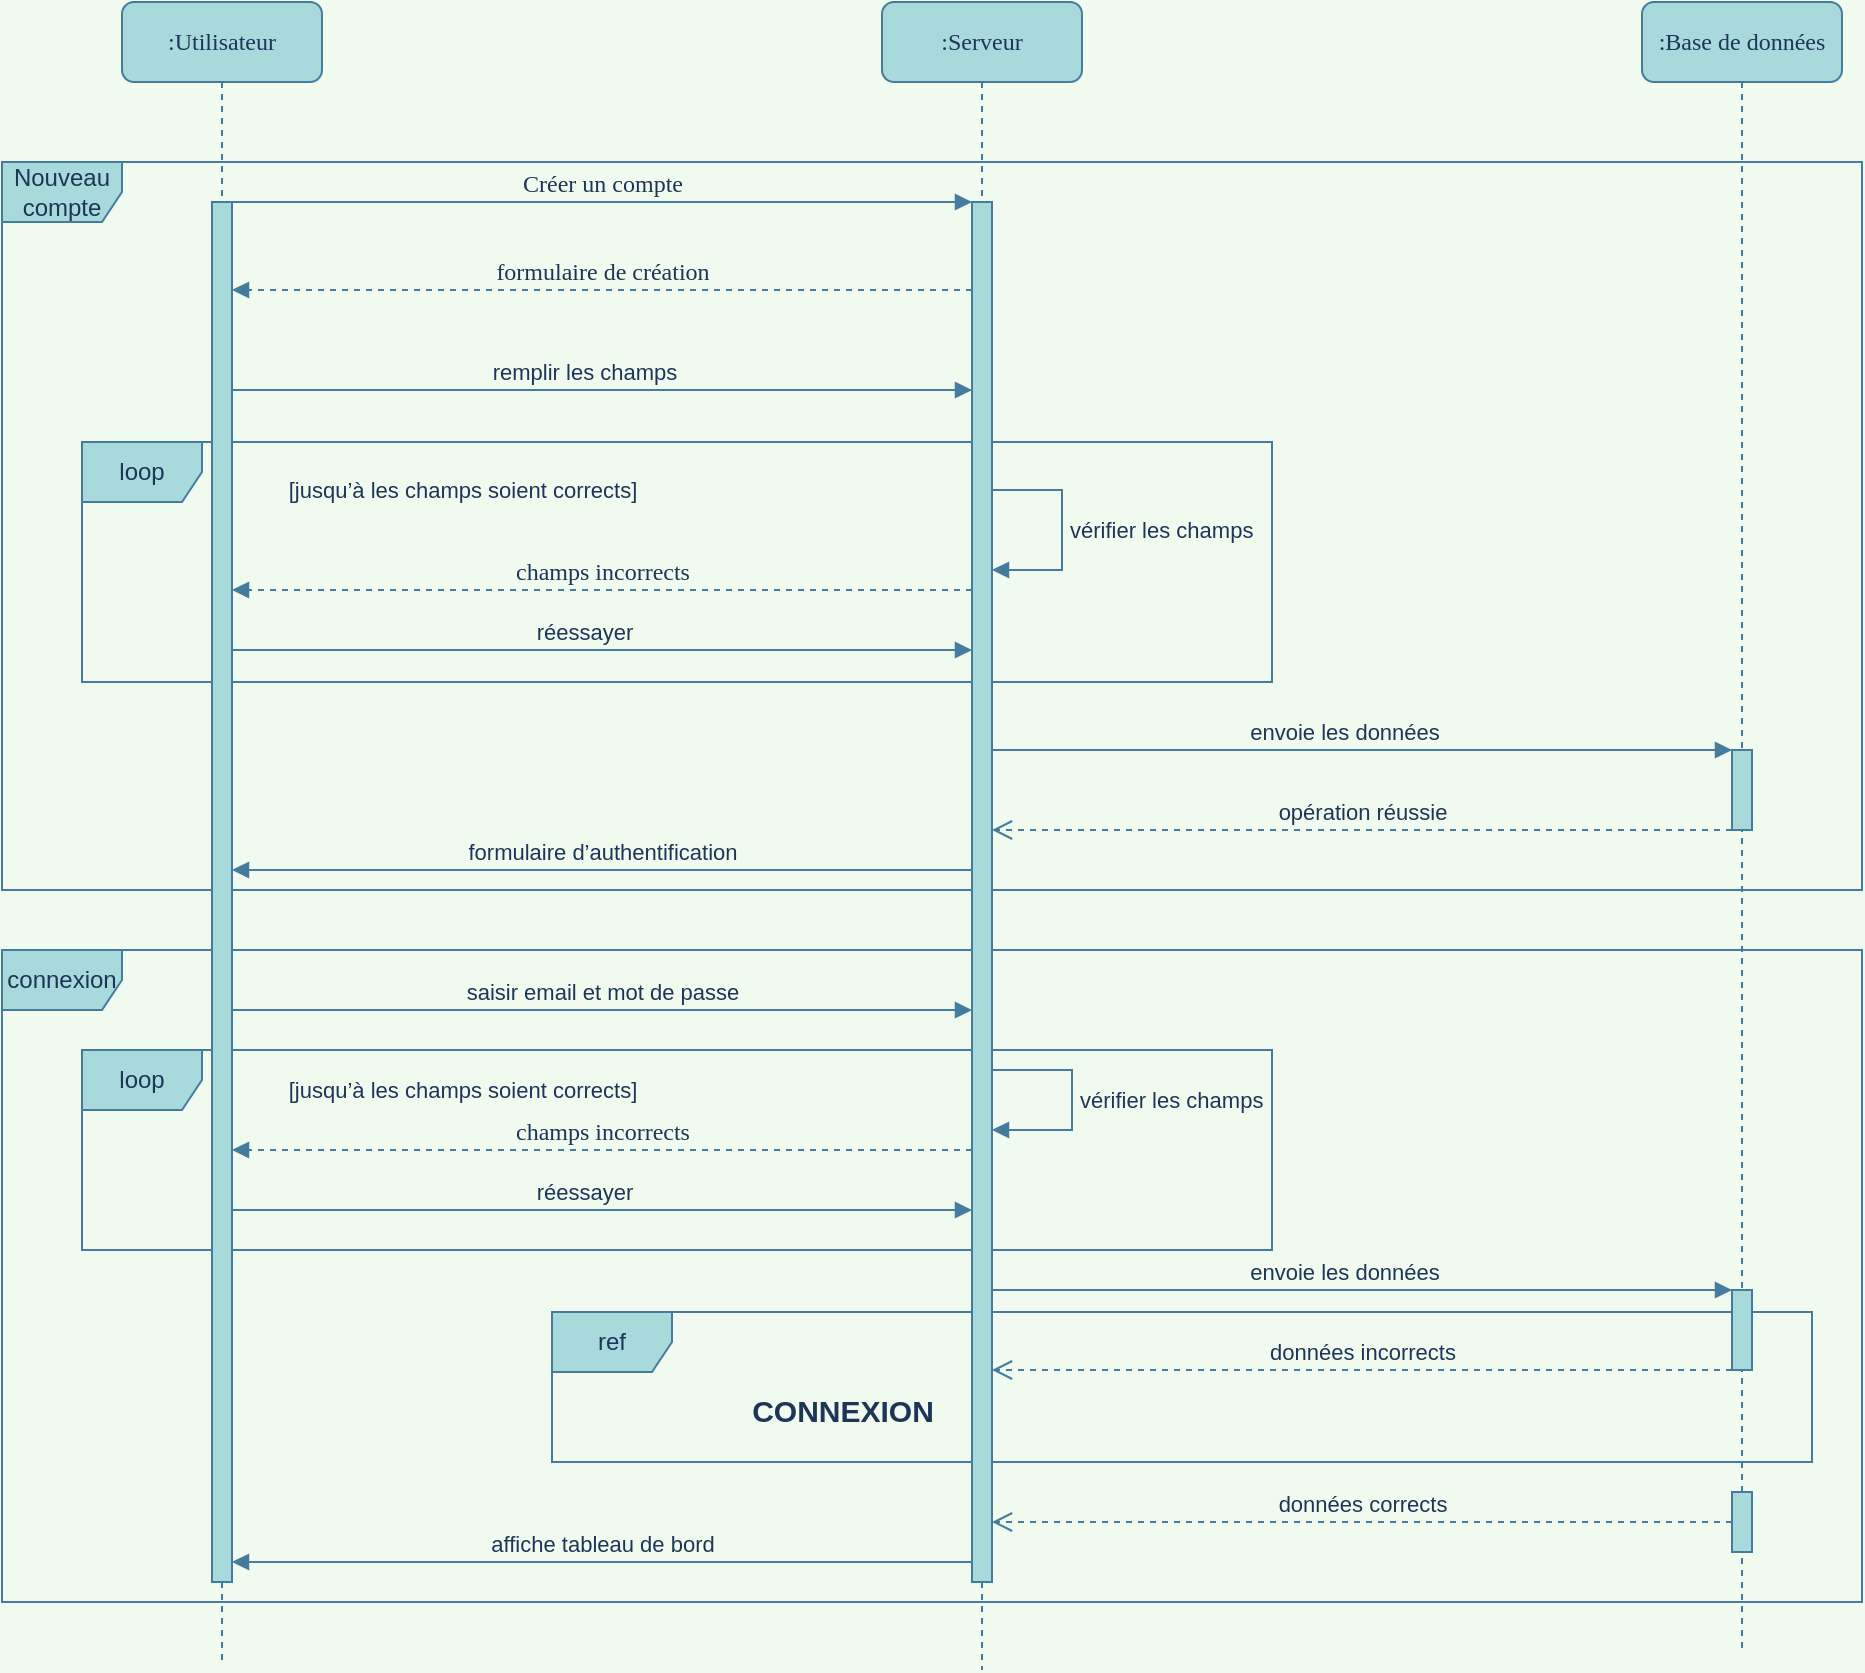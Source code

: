 <mxfile version="14.8.0" type="github">
  <diagram name="Page-1" id="13e1069c-82ec-6db2-03f1-153e76fe0fe0">
    <mxGraphModel dx="1980" dy="1236" grid="1" gridSize="10" guides="1" tooltips="1" connect="1" arrows="1" fold="1" page="1" pageScale="1" pageWidth="1100" pageHeight="850" background="#F1FAEE" math="0" shadow="0">
      <root>
        <mxCell id="0" />
        <mxCell id="1" parent="0" />
        <mxCell id="Df5MuFSW6xKNOPwKfqHy-41" value="connexion" style="shape=umlFrame;whiteSpace=wrap;html=1;fillColor=#A8DADC;strokeColor=#457B9D;fontColor=#1D3557;" vertex="1" parent="1">
          <mxGeometry x="65" y="480" width="930" height="326" as="geometry" />
        </mxCell>
        <mxCell id="Df5MuFSW6xKNOPwKfqHy-56" value="ref" style="shape=umlFrame;whiteSpace=wrap;html=1;fillColor=#A8DADC;strokeColor=#457B9D;fontColor=#1D3557;" vertex="1" parent="1">
          <mxGeometry x="340" y="661" width="630" height="75" as="geometry" />
        </mxCell>
        <mxCell id="Df5MuFSW6xKNOPwKfqHy-46" value="loop" style="shape=umlFrame;whiteSpace=wrap;html=1;fillColor=#A8DADC;strokeColor=#457B9D;fontColor=#1D3557;" vertex="1" parent="1">
          <mxGeometry x="105" y="530" width="595" height="100" as="geometry" />
        </mxCell>
        <mxCell id="Df5MuFSW6xKNOPwKfqHy-47" value="Nouveau compte" style="shape=umlFrame;whiteSpace=wrap;html=1;fillColor=#A8DADC;strokeColor=#457B9D;fontColor=#1D3557;" vertex="1" parent="1">
          <mxGeometry x="65" y="86" width="930" height="364" as="geometry" />
        </mxCell>
        <mxCell id="Df5MuFSW6xKNOPwKfqHy-3" value="loop" style="shape=umlFrame;whiteSpace=wrap;html=1;fillColor=#A8DADC;strokeColor=#457B9D;fontColor=#1D3557;" vertex="1" parent="1">
          <mxGeometry x="105" y="226" width="595" height="120" as="geometry" />
        </mxCell>
        <mxCell id="7baba1c4bc27f4b0-2" value=":Serveur" style="shape=umlLifeline;perimeter=lifelinePerimeter;whiteSpace=wrap;html=1;container=1;collapsible=0;recursiveResize=0;outlineConnect=0;rounded=1;shadow=0;comic=0;labelBackgroundColor=none;strokeWidth=1;fontFamily=Verdana;fontSize=12;align=center;fillColor=#A8DADC;strokeColor=#457B9D;fontColor=#1D3557;" parent="1" vertex="1">
          <mxGeometry x="505" y="6" width="100" height="834" as="geometry" />
        </mxCell>
        <mxCell id="7baba1c4bc27f4b0-10" value="" style="html=1;points=[];perimeter=orthogonalPerimeter;rounded=0;shadow=0;comic=0;labelBackgroundColor=none;strokeWidth=1;fontFamily=Verdana;fontSize=12;align=center;fillColor=#A8DADC;strokeColor=#457B9D;fontColor=#1D3557;" parent="7baba1c4bc27f4b0-2" vertex="1">
          <mxGeometry x="45" y="100" width="10" height="690" as="geometry" />
        </mxCell>
        <mxCell id="Df5MuFSW6xKNOPwKfqHy-11" value="vérifier les champs" style="edgeStyle=orthogonalEdgeStyle;html=1;align=left;spacingLeft=2;endArrow=block;rounded=0;labelBackgroundColor=#F1FAEE;strokeColor=#457B9D;fontColor=#1D3557;" edge="1" target="7baba1c4bc27f4b0-10" parent="7baba1c4bc27f4b0-2" source="7baba1c4bc27f4b0-10">
          <mxGeometry relative="1" as="geometry">
            <mxPoint x="69.94" y="290" as="sourcePoint" />
            <Array as="points">
              <mxPoint x="90" y="244" />
              <mxPoint x="90" y="284" />
            </Array>
            <mxPoint x="120" y="230" as="targetPoint" />
          </mxGeometry>
        </mxCell>
        <mxCell id="Df5MuFSW6xKNOPwKfqHy-45" value="vérifier les champs" style="edgeStyle=orthogonalEdgeStyle;html=1;align=left;spacingLeft=2;endArrow=block;rounded=0;labelBackgroundColor=#F1FAEE;strokeColor=#457B9D;fontColor=#1D3557;" edge="1" parent="7baba1c4bc27f4b0-2" source="7baba1c4bc27f4b0-10" target="7baba1c4bc27f4b0-10">
          <mxGeometry relative="1" as="geometry">
            <mxPoint x="70" y="530" as="sourcePoint" />
            <Array as="points">
              <mxPoint x="95" y="534" />
              <mxPoint x="95" y="564" />
            </Array>
            <mxPoint x="60" y="560" as="targetPoint" />
          </mxGeometry>
        </mxCell>
        <mxCell id="7baba1c4bc27f4b0-3" value=":Base de données" style="shape=umlLifeline;perimeter=lifelinePerimeter;whiteSpace=wrap;html=1;container=1;collapsible=0;recursiveResize=0;outlineConnect=0;rounded=1;shadow=0;comic=0;labelBackgroundColor=none;strokeWidth=1;fontFamily=Verdana;fontSize=12;align=center;fillColor=#A8DADC;strokeColor=#457B9D;fontColor=#1D3557;" parent="1" vertex="1">
          <mxGeometry x="885" y="6" width="100" height="824" as="geometry" />
        </mxCell>
        <mxCell id="7baba1c4bc27f4b0-8" value=":Utilisateur" style="shape=umlLifeline;perimeter=lifelinePerimeter;whiteSpace=wrap;html=1;container=1;collapsible=0;recursiveResize=0;outlineConnect=0;rounded=1;shadow=0;comic=0;labelBackgroundColor=none;strokeWidth=1;fontFamily=Verdana;fontSize=12;align=center;fillColor=#A8DADC;strokeColor=#457B9D;fontColor=#1D3557;" parent="1" vertex="1">
          <mxGeometry x="125" y="6" width="100" height="830" as="geometry" />
        </mxCell>
        <mxCell id="7baba1c4bc27f4b0-9" value="" style="html=1;points=[];perimeter=orthogonalPerimeter;rounded=0;shadow=0;comic=0;labelBackgroundColor=none;strokeWidth=1;fontFamily=Verdana;fontSize=12;align=center;fillColor=#A8DADC;strokeColor=#457B9D;fontColor=#1D3557;" parent="7baba1c4bc27f4b0-8" vertex="1">
          <mxGeometry x="45" y="100" width="10" height="690" as="geometry" />
        </mxCell>
        <mxCell id="7baba1c4bc27f4b0-19" value="" style="html=1;points=[];perimeter=orthogonalPerimeter;rounded=0;shadow=0;comic=0;labelBackgroundColor=none;strokeWidth=1;fontFamily=Verdana;fontSize=12;align=center;fillColor=#A8DADC;strokeColor=#457B9D;fontColor=#1D3557;" parent="1" vertex="1">
          <mxGeometry x="930" y="380" width="10" height="40" as="geometry" />
        </mxCell>
        <mxCell id="7baba1c4bc27f4b0-25" value="" style="html=1;points=[];perimeter=orthogonalPerimeter;rounded=0;shadow=0;comic=0;labelBackgroundColor=none;strokeColor=#457B9D;strokeWidth=1;fillColor=#A8DADC;fontFamily=Verdana;fontSize=12;fontColor=#1D3557;align=center;" parent="1" vertex="1">
          <mxGeometry x="930" y="751" width="10" height="30" as="geometry" />
        </mxCell>
        <mxCell id="7baba1c4bc27f4b0-11" value="Créer un compte" style="html=1;verticalAlign=bottom;endArrow=block;entryX=0;entryY=0;labelBackgroundColor=none;fontFamily=Verdana;fontSize=12;edgeStyle=elbowEdgeStyle;elbow=vertical;fillColor=#A8DADC;strokeColor=#457B9D;fontColor=#1D3557;" parent="1" source="7baba1c4bc27f4b0-9" target="7baba1c4bc27f4b0-10" edge="1">
          <mxGeometry relative="1" as="geometry">
            <mxPoint x="275" y="116" as="sourcePoint" />
          </mxGeometry>
        </mxCell>
        <mxCell id="Df5MuFSW6xKNOPwKfqHy-1" value="formulaire de création" style="html=1;verticalAlign=bottom;endArrow=block;labelBackgroundColor=none;fontFamily=Verdana;fontSize=12;edgeStyle=elbowEdgeStyle;dashed=1;fillColor=#A8DADC;strokeColor=#457B9D;fontColor=#1D3557;" edge="1" parent="1" source="7baba1c4bc27f4b0-10" target="7baba1c4bc27f4b0-9">
          <mxGeometry relative="1" as="geometry">
            <mxPoint x="385" y="186" as="sourcePoint" />
            <mxPoint x="185" y="186" as="targetPoint" />
            <Array as="points">
              <mxPoint x="290" y="150" />
              <mxPoint x="335" y="186" />
            </Array>
          </mxGeometry>
        </mxCell>
        <mxCell id="Df5MuFSW6xKNOPwKfqHy-2" value="" style="html=1;verticalAlign=bottom;endArrow=block;labelBackgroundColor=none;fontFamily=Verdana;fontSize=12;edgeStyle=elbowEdgeStyle;elbow=vertical;fillColor=#A8DADC;strokeColor=#457B9D;fontColor=#1D3557;" edge="1" parent="1" source="7baba1c4bc27f4b0-9" target="7baba1c4bc27f4b0-10">
          <mxGeometry relative="1" as="geometry">
            <mxPoint x="185" y="235.999" as="sourcePoint" />
            <mxPoint x="365" y="256" as="targetPoint" />
            <Array as="points">
              <mxPoint x="280" y="200" />
            </Array>
          </mxGeometry>
        </mxCell>
        <mxCell id="Df5MuFSW6xKNOPwKfqHy-4" value="remplir les champs" style="edgeLabel;html=1;align=center;verticalAlign=middle;resizable=0;points=[];labelBackgroundColor=#F1FAEE;fontColor=#1D3557;" vertex="1" connectable="0" parent="Df5MuFSW6xKNOPwKfqHy-2">
          <mxGeometry x="-0.05" y="4" relative="1" as="geometry">
            <mxPoint y="-5" as="offset" />
          </mxGeometry>
        </mxCell>
        <mxCell id="Df5MuFSW6xKNOPwKfqHy-12" value="champs incorrects" style="html=1;verticalAlign=bottom;endArrow=block;labelBackgroundColor=none;fontFamily=Verdana;fontSize=12;edgeStyle=elbowEdgeStyle;dashed=1;fillColor=#A8DADC;strokeColor=#457B9D;fontColor=#1D3557;" edge="1" parent="1" source="7baba1c4bc27f4b0-10" target="7baba1c4bc27f4b0-9">
          <mxGeometry relative="1" as="geometry">
            <mxPoint x="395" y="335.41" as="sourcePoint" />
            <mxPoint x="185" y="335.41" as="targetPoint" />
            <Array as="points">
              <mxPoint x="460" y="300" />
              <mxPoint x="300" y="280" />
              <mxPoint x="340" y="335.41" />
            </Array>
          </mxGeometry>
        </mxCell>
        <mxCell id="Df5MuFSW6xKNOPwKfqHy-13" value="" style="html=1;verticalAlign=bottom;endArrow=block;labelBackgroundColor=none;fontFamily=Verdana;fontSize=12;edgeStyle=elbowEdgeStyle;elbow=vertical;fillColor=#A8DADC;strokeColor=#457B9D;fontColor=#1D3557;" edge="1" parent="1" source="7baba1c4bc27f4b0-9" target="7baba1c4bc27f4b0-10">
          <mxGeometry relative="1" as="geometry">
            <mxPoint x="185" y="366" as="sourcePoint" />
            <mxPoint x="375" y="366" as="targetPoint" />
            <Array as="points">
              <mxPoint x="420" y="330" />
              <mxPoint x="300" y="366" />
            </Array>
          </mxGeometry>
        </mxCell>
        <mxCell id="Df5MuFSW6xKNOPwKfqHy-14" value="réessayer" style="edgeLabel;html=1;align=center;verticalAlign=middle;resizable=0;points=[];labelBackgroundColor=#F1FAEE;fontColor=#1D3557;" vertex="1" connectable="0" parent="Df5MuFSW6xKNOPwKfqHy-13">
          <mxGeometry x="-0.05" y="4" relative="1" as="geometry">
            <mxPoint y="-5" as="offset" />
          </mxGeometry>
        </mxCell>
        <mxCell id="Df5MuFSW6xKNOPwKfqHy-15" value="" style="html=1;verticalAlign=bottom;endArrow=block;labelBackgroundColor=none;fontFamily=Verdana;fontSize=12;edgeStyle=elbowEdgeStyle;elbow=vertical;strokeColor=#457B9D;fontColor=#1D3557;" edge="1" parent="1" source="7baba1c4bc27f4b0-10" target="7baba1c4bc27f4b0-19">
          <mxGeometry relative="1" as="geometry">
            <mxPoint x="405" y="425.41" as="sourcePoint" />
            <mxPoint x="600" y="426" as="targetPoint" />
            <Array as="points">
              <mxPoint x="610" y="380" />
              <mxPoint x="585" y="431" />
              <mxPoint x="565" y="425" />
              <mxPoint x="385" y="425.41" />
            </Array>
          </mxGeometry>
        </mxCell>
        <mxCell id="Df5MuFSW6xKNOPwKfqHy-16" value="envoie les données" style="edgeLabel;html=1;align=center;verticalAlign=middle;resizable=0;points=[];labelBackgroundColor=#F1FAEE;fontColor=#1D3557;" vertex="1" connectable="0" parent="Df5MuFSW6xKNOPwKfqHy-15">
          <mxGeometry x="-0.05" y="4" relative="1" as="geometry">
            <mxPoint y="-5" as="offset" />
          </mxGeometry>
        </mxCell>
        <mxCell id="Df5MuFSW6xKNOPwKfqHy-17" value="opération réussie" style="html=1;verticalAlign=bottom;endArrow=open;dashed=1;endSize=8;edgeStyle=elbowEdgeStyle;labelBackgroundColor=#F1FAEE;strokeColor=#457B9D;fontColor=#1D3557;" edge="1" parent="1" source="7baba1c4bc27f4b0-19" target="7baba1c4bc27f4b0-10">
          <mxGeometry relative="1" as="geometry">
            <mxPoint x="555" y="465.41" as="sourcePoint" />
            <mxPoint x="475" y="465.41" as="targetPoint" />
            <Array as="points">
              <mxPoint x="590" y="420" />
              <mxPoint x="630" y="466" />
              <mxPoint x="515" y="466" />
              <mxPoint x="445" y="456" />
            </Array>
          </mxGeometry>
        </mxCell>
        <mxCell id="Df5MuFSW6xKNOPwKfqHy-18" value="formulaire d’authentification" style="html=1;verticalAlign=bottom;endArrow=block;edgeStyle=elbowEdgeStyle;labelBackgroundColor=#F1FAEE;strokeColor=#457B9D;fontColor=#1D3557;" edge="1" parent="1" source="7baba1c4bc27f4b0-10" target="7baba1c4bc27f4b0-9">
          <mxGeometry width="80" relative="1" as="geometry">
            <mxPoint x="655" y="256" as="sourcePoint" />
            <mxPoint x="735" y="256" as="targetPoint" />
            <Array as="points">
              <mxPoint x="470" y="440" />
              <mxPoint x="315" y="476" />
            </Array>
          </mxGeometry>
        </mxCell>
        <mxCell id="Df5MuFSW6xKNOPwKfqHy-43" value="saisir email et mot de passe" style="html=1;verticalAlign=bottom;endArrow=block;edgeStyle=elbowEdgeStyle;labelBackgroundColor=#F1FAEE;strokeColor=#457B9D;fontColor=#1D3557;" edge="1" parent="1" source="7baba1c4bc27f4b0-9" target="7baba1c4bc27f4b0-10">
          <mxGeometry width="80" relative="1" as="geometry">
            <mxPoint x="215" y="536" as="sourcePoint" />
            <mxPoint x="295" y="536" as="targetPoint" />
            <Array as="points">
              <mxPoint x="490" y="510" />
              <mxPoint x="235" y="526" />
              <mxPoint x="215" y="396" />
            </Array>
          </mxGeometry>
        </mxCell>
        <mxCell id="Df5MuFSW6xKNOPwKfqHy-44" value="&lt;font style=&quot;font-size: 11px&quot;&gt;[jusqu’à les champs soient corrects]&lt;/font&gt;" style="text;html=1;align=center;verticalAlign=middle;resizable=0;points=[];autosize=1;strokeColor=none;fontColor=#1D3557;" vertex="1" parent="1">
          <mxGeometry x="200" y="240" width="190" height="20" as="geometry" />
        </mxCell>
        <mxCell id="Df5MuFSW6xKNOPwKfqHy-48" value="&lt;span style=&quot;font-size: 11px&quot;&gt;[jusqu’à les champs soient corrects]&lt;/span&gt;" style="text;html=1;align=center;verticalAlign=middle;resizable=0;points=[];autosize=1;strokeColor=none;fontColor=#1D3557;" vertex="1" parent="1">
          <mxGeometry x="200" y="540" width="190" height="20" as="geometry" />
        </mxCell>
        <mxCell id="Df5MuFSW6xKNOPwKfqHy-49" value="champs incorrects" style="html=1;verticalAlign=bottom;endArrow=block;labelBackgroundColor=none;fontFamily=Verdana;fontSize=12;edgeStyle=elbowEdgeStyle;dashed=1;strokeColor=#457B9D;fontColor=#1D3557;" edge="1" parent="1" source="7baba1c4bc27f4b0-10" target="7baba1c4bc27f4b0-9">
          <mxGeometry relative="1" as="geometry">
            <mxPoint x="385" y="606" as="sourcePoint" />
            <mxPoint x="185" y="606.0" as="targetPoint" />
            <Array as="points">
              <mxPoint x="460" y="580" />
              <mxPoint x="300" y="570" />
              <mxPoint x="345" y="606" />
            </Array>
          </mxGeometry>
        </mxCell>
        <mxCell id="Df5MuFSW6xKNOPwKfqHy-50" value="" style="html=1;verticalAlign=bottom;endArrow=block;labelBackgroundColor=none;fontFamily=Verdana;fontSize=12;edgeStyle=elbowEdgeStyle;elbow=vertical;strokeColor=#457B9D;fontColor=#1D3557;" edge="1" parent="1" source="7baba1c4bc27f4b0-9" target="7baba1c4bc27f4b0-10">
          <mxGeometry relative="1" as="geometry">
            <mxPoint x="185" y="636" as="sourcePoint" />
            <mxPoint x="365" y="636" as="targetPoint" />
            <Array as="points">
              <mxPoint x="260" y="610" />
              <mxPoint x="280" y="600" />
              <mxPoint x="305" y="636" />
            </Array>
          </mxGeometry>
        </mxCell>
        <mxCell id="Df5MuFSW6xKNOPwKfqHy-51" value="réessayer" style="edgeLabel;html=1;align=center;verticalAlign=middle;resizable=0;points=[];labelBackgroundColor=#F1FAEE;fontColor=#1D3557;" vertex="1" connectable="0" parent="Df5MuFSW6xKNOPwKfqHy-50">
          <mxGeometry x="-0.05" y="4" relative="1" as="geometry">
            <mxPoint y="-5" as="offset" />
          </mxGeometry>
        </mxCell>
        <mxCell id="Df5MuFSW6xKNOPwKfqHy-52" value="" style="html=1;verticalAlign=bottom;endArrow=block;labelBackgroundColor=none;fontFamily=Verdana;fontSize=12;edgeStyle=elbowEdgeStyle;elbow=vertical;strokeColor=#457B9D;fontColor=#1D3557;" edge="1" parent="1" source="7baba1c4bc27f4b0-10" target="Df5MuFSW6xKNOPwKfqHy-54">
          <mxGeometry relative="1" as="geometry">
            <mxPoint x="415" y="666" as="sourcePoint" />
            <mxPoint x="595" y="666" as="targetPoint" />
            <Array as="points">
              <mxPoint x="650" y="650" />
              <mxPoint x="580" y="666" />
              <mxPoint x="435" y="666" />
            </Array>
          </mxGeometry>
        </mxCell>
        <mxCell id="Df5MuFSW6xKNOPwKfqHy-53" value="envoie les données" style="edgeLabel;html=1;align=center;verticalAlign=middle;resizable=0;points=[];labelBackgroundColor=#F1FAEE;fontColor=#1D3557;" vertex="1" connectable="0" parent="Df5MuFSW6xKNOPwKfqHy-52">
          <mxGeometry x="-0.05" y="4" relative="1" as="geometry">
            <mxPoint y="-5" as="offset" />
          </mxGeometry>
        </mxCell>
        <mxCell id="Df5MuFSW6xKNOPwKfqHy-54" value="" style="html=1;points=[];perimeter=orthogonalPerimeter;rounded=0;shadow=0;comic=0;labelBackgroundColor=none;strokeWidth=1;fontFamily=Verdana;fontSize=12;align=center;fillColor=#A8DADC;strokeColor=#457B9D;fontColor=#1D3557;" vertex="1" parent="1">
          <mxGeometry x="930" y="650" width="10" height="40" as="geometry" />
        </mxCell>
        <mxCell id="Df5MuFSW6xKNOPwKfqHy-55" value="données incorrects" style="html=1;verticalAlign=bottom;endArrow=open;dashed=1;endSize=8;edgeStyle=elbowEdgeStyle;labelBackgroundColor=#F1FAEE;strokeColor=#457B9D;fontColor=#1D3557;" edge="1" parent="1" source="Df5MuFSW6xKNOPwKfqHy-54" target="7baba1c4bc27f4b0-10">
          <mxGeometry relative="1" as="geometry">
            <mxPoint x="600" y="705.5" as="sourcePoint" />
            <mxPoint x="580" y="705" as="targetPoint" />
            <Array as="points">
              <mxPoint x="850" y="690" />
              <mxPoint x="770" y="700" />
              <mxPoint x="590" y="705" />
              <mxPoint x="515" y="705.5" />
              <mxPoint x="445" y="695.5" />
            </Array>
          </mxGeometry>
        </mxCell>
        <mxCell id="Df5MuFSW6xKNOPwKfqHy-57" value="&lt;font size=&quot;1&quot;&gt;&lt;b style=&quot;font-size: 15px&quot;&gt;CONNEXION&lt;/b&gt;&lt;/font&gt;" style="text;html=1;align=center;verticalAlign=middle;resizable=0;points=[];autosize=1;strokeColor=none;strokeWidth=2;fontColor=#1D3557;" vertex="1" parent="1">
          <mxGeometry x="430" y="700" width="110" height="20" as="geometry" />
        </mxCell>
        <mxCell id="Df5MuFSW6xKNOPwKfqHy-58" value="données corrects" style="html=1;verticalAlign=bottom;endArrow=open;dashed=1;endSize=8;edgeStyle=elbowEdgeStyle;labelBackgroundColor=#F1FAEE;strokeColor=#457B9D;fontColor=#1D3557;" edge="1" parent="1" source="7baba1c4bc27f4b0-25" target="7baba1c4bc27f4b0-10">
          <mxGeometry relative="1" as="geometry">
            <mxPoint x="700" y="775" as="sourcePoint" />
            <mxPoint x="415" y="775" as="targetPoint" />
            <Array as="points">
              <mxPoint x="630" y="766" />
              <mxPoint x="610" y="775" />
              <mxPoint x="515" y="775" />
              <mxPoint x="445" y="765" />
            </Array>
          </mxGeometry>
        </mxCell>
        <mxCell id="Df5MuFSW6xKNOPwKfqHy-59" value="affiche tableau de bord" style="html=1;verticalAlign=bottom;endArrow=block;labelBackgroundColor=#F1FAEE;strokeColor=#457B9D;fontColor=#1D3557;" edge="1" parent="1" source="7baba1c4bc27f4b0-10" target="7baba1c4bc27f4b0-9">
          <mxGeometry width="80" relative="1" as="geometry">
            <mxPoint x="425" y="656" as="sourcePoint" />
            <mxPoint x="505" y="656" as="targetPoint" />
            <Array as="points">
              <mxPoint x="335" y="786" />
            </Array>
          </mxGeometry>
        </mxCell>
      </root>
    </mxGraphModel>
  </diagram>
</mxfile>
